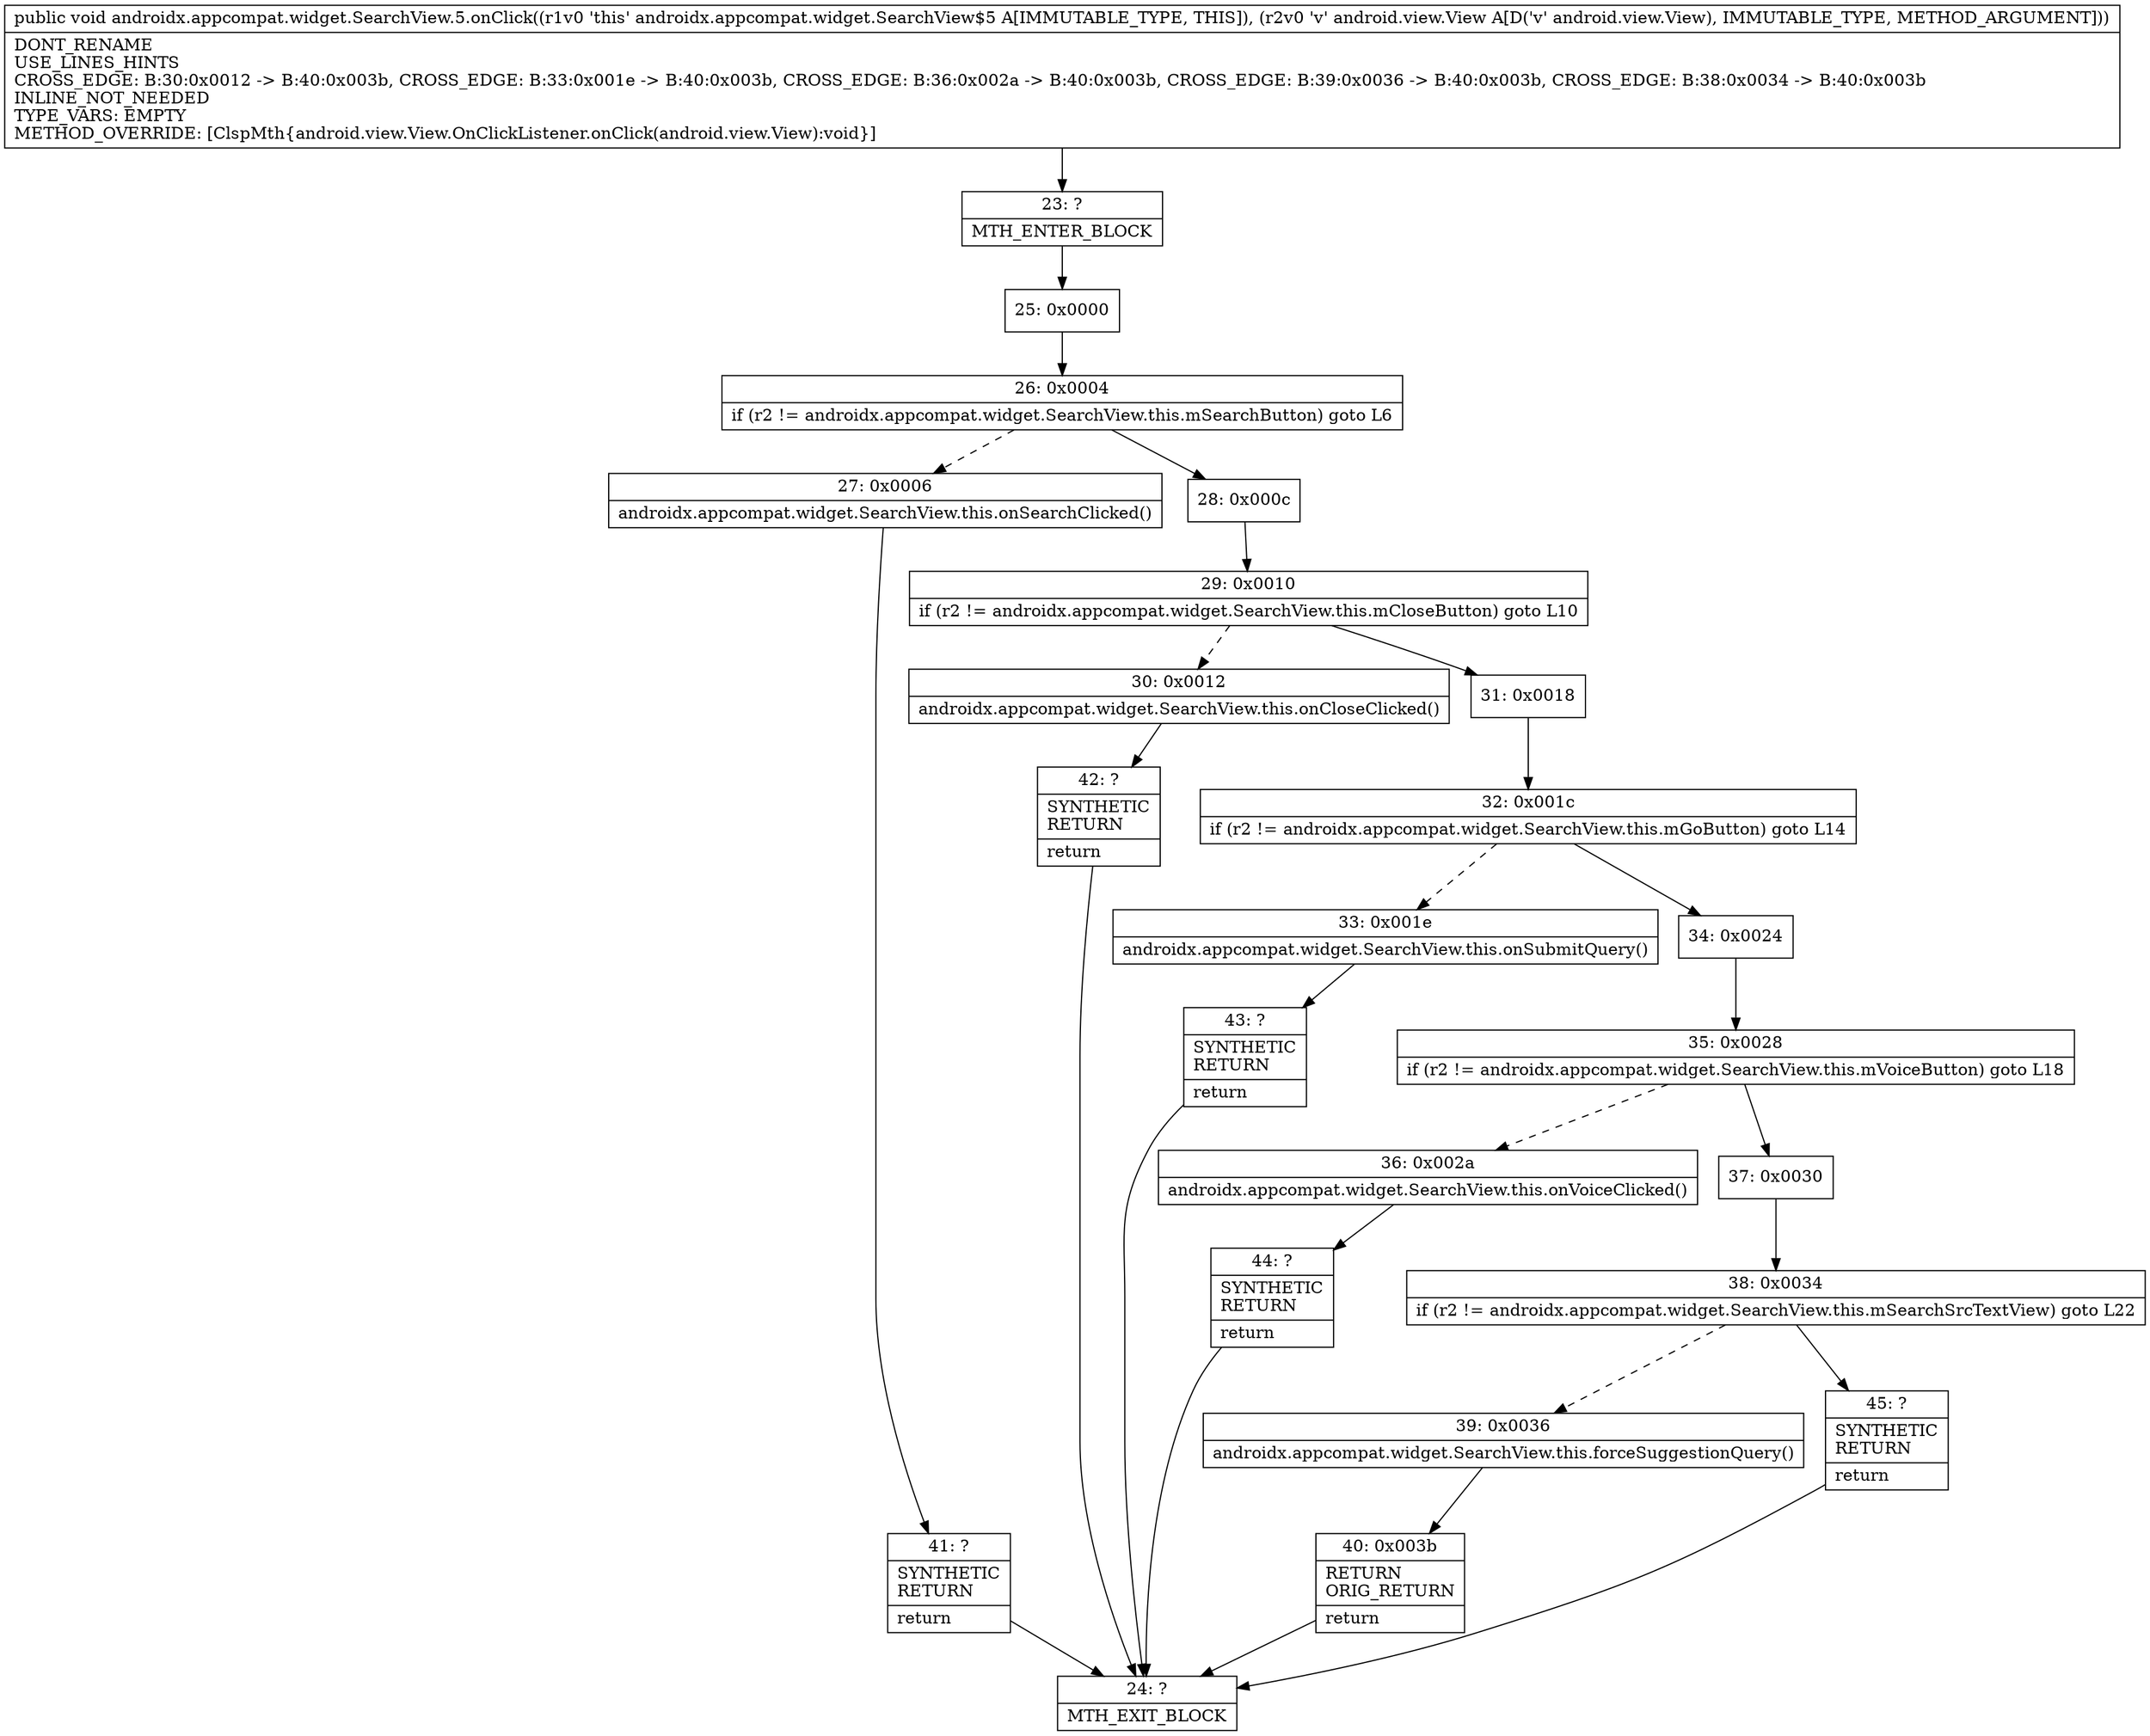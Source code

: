digraph "CFG forandroidx.appcompat.widget.SearchView.5.onClick(Landroid\/view\/View;)V" {
Node_23 [shape=record,label="{23\:\ ?|MTH_ENTER_BLOCK\l}"];
Node_25 [shape=record,label="{25\:\ 0x0000}"];
Node_26 [shape=record,label="{26\:\ 0x0004|if (r2 != androidx.appcompat.widget.SearchView.this.mSearchButton) goto L6\l}"];
Node_27 [shape=record,label="{27\:\ 0x0006|androidx.appcompat.widget.SearchView.this.onSearchClicked()\l}"];
Node_41 [shape=record,label="{41\:\ ?|SYNTHETIC\lRETURN\l|return\l}"];
Node_24 [shape=record,label="{24\:\ ?|MTH_EXIT_BLOCK\l}"];
Node_28 [shape=record,label="{28\:\ 0x000c}"];
Node_29 [shape=record,label="{29\:\ 0x0010|if (r2 != androidx.appcompat.widget.SearchView.this.mCloseButton) goto L10\l}"];
Node_30 [shape=record,label="{30\:\ 0x0012|androidx.appcompat.widget.SearchView.this.onCloseClicked()\l}"];
Node_42 [shape=record,label="{42\:\ ?|SYNTHETIC\lRETURN\l|return\l}"];
Node_31 [shape=record,label="{31\:\ 0x0018}"];
Node_32 [shape=record,label="{32\:\ 0x001c|if (r2 != androidx.appcompat.widget.SearchView.this.mGoButton) goto L14\l}"];
Node_33 [shape=record,label="{33\:\ 0x001e|androidx.appcompat.widget.SearchView.this.onSubmitQuery()\l}"];
Node_43 [shape=record,label="{43\:\ ?|SYNTHETIC\lRETURN\l|return\l}"];
Node_34 [shape=record,label="{34\:\ 0x0024}"];
Node_35 [shape=record,label="{35\:\ 0x0028|if (r2 != androidx.appcompat.widget.SearchView.this.mVoiceButton) goto L18\l}"];
Node_36 [shape=record,label="{36\:\ 0x002a|androidx.appcompat.widget.SearchView.this.onVoiceClicked()\l}"];
Node_44 [shape=record,label="{44\:\ ?|SYNTHETIC\lRETURN\l|return\l}"];
Node_37 [shape=record,label="{37\:\ 0x0030}"];
Node_38 [shape=record,label="{38\:\ 0x0034|if (r2 != androidx.appcompat.widget.SearchView.this.mSearchSrcTextView) goto L22\l}"];
Node_39 [shape=record,label="{39\:\ 0x0036|androidx.appcompat.widget.SearchView.this.forceSuggestionQuery()\l}"];
Node_40 [shape=record,label="{40\:\ 0x003b|RETURN\lORIG_RETURN\l|return\l}"];
Node_45 [shape=record,label="{45\:\ ?|SYNTHETIC\lRETURN\l|return\l}"];
MethodNode[shape=record,label="{public void androidx.appcompat.widget.SearchView.5.onClick((r1v0 'this' androidx.appcompat.widget.SearchView$5 A[IMMUTABLE_TYPE, THIS]), (r2v0 'v' android.view.View A[D('v' android.view.View), IMMUTABLE_TYPE, METHOD_ARGUMENT]))  | DONT_RENAME\lUSE_LINES_HINTS\lCROSS_EDGE: B:30:0x0012 \-\> B:40:0x003b, CROSS_EDGE: B:33:0x001e \-\> B:40:0x003b, CROSS_EDGE: B:36:0x002a \-\> B:40:0x003b, CROSS_EDGE: B:39:0x0036 \-\> B:40:0x003b, CROSS_EDGE: B:38:0x0034 \-\> B:40:0x003b\lINLINE_NOT_NEEDED\lTYPE_VARS: EMPTY\lMETHOD_OVERRIDE: [ClspMth\{android.view.View.OnClickListener.onClick(android.view.View):void\}]\l}"];
MethodNode -> Node_23;Node_23 -> Node_25;
Node_25 -> Node_26;
Node_26 -> Node_27[style=dashed];
Node_26 -> Node_28;
Node_27 -> Node_41;
Node_41 -> Node_24;
Node_28 -> Node_29;
Node_29 -> Node_30[style=dashed];
Node_29 -> Node_31;
Node_30 -> Node_42;
Node_42 -> Node_24;
Node_31 -> Node_32;
Node_32 -> Node_33[style=dashed];
Node_32 -> Node_34;
Node_33 -> Node_43;
Node_43 -> Node_24;
Node_34 -> Node_35;
Node_35 -> Node_36[style=dashed];
Node_35 -> Node_37;
Node_36 -> Node_44;
Node_44 -> Node_24;
Node_37 -> Node_38;
Node_38 -> Node_39[style=dashed];
Node_38 -> Node_45;
Node_39 -> Node_40;
Node_40 -> Node_24;
Node_45 -> Node_24;
}

